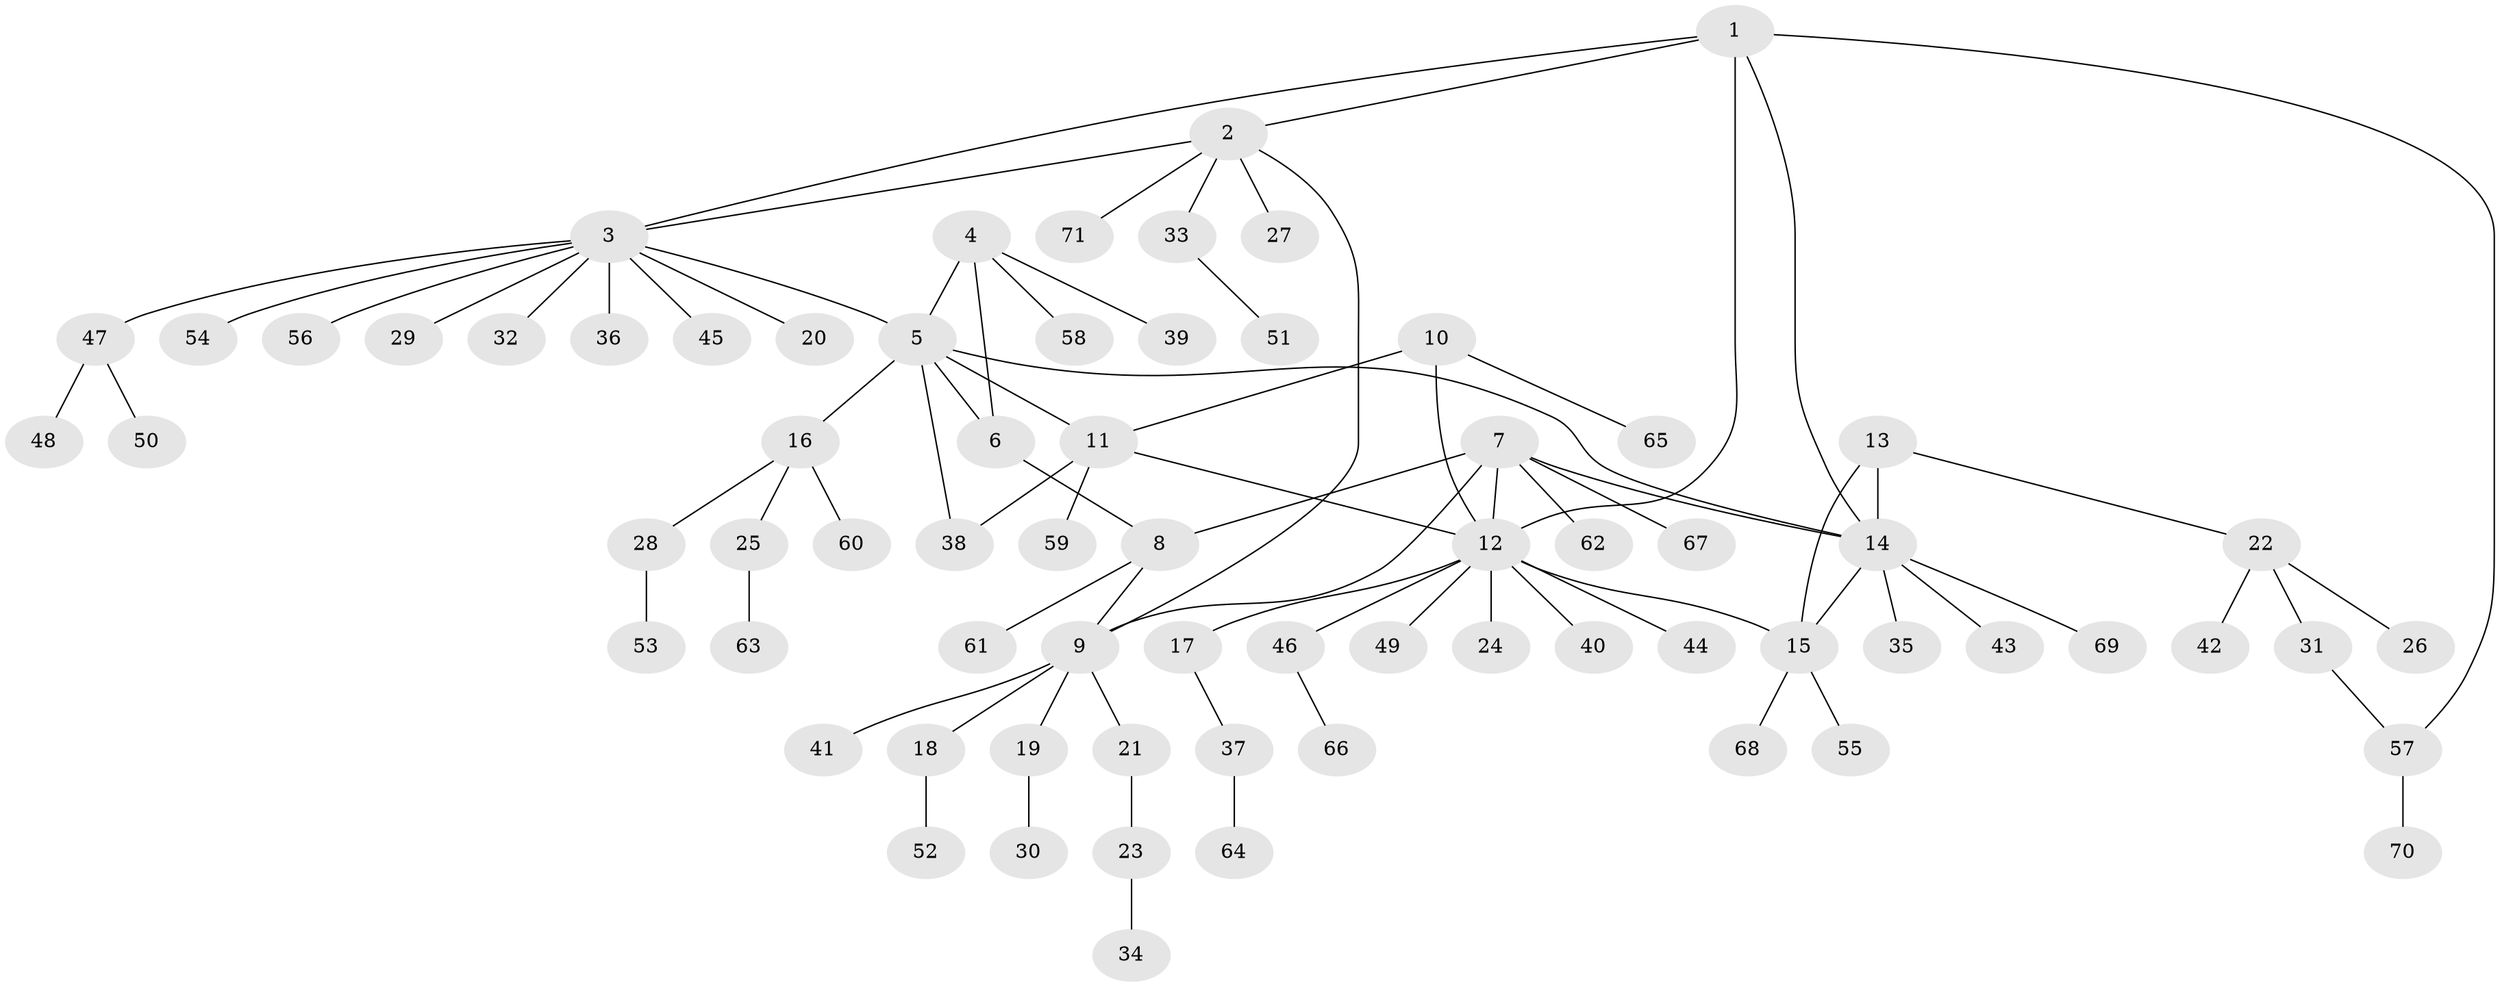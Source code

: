 // coarse degree distribution, {10: 0.061224489795918366, 11: 0.02040816326530612, 3: 0.12244897959183673, 6: 0.02040816326530612, 5: 0.04081632653061224, 2: 0.14285714285714285, 1: 0.5918367346938775}
// Generated by graph-tools (version 1.1) at 2025/52/02/27/25 19:52:16]
// undirected, 71 vertices, 83 edges
graph export_dot {
graph [start="1"]
  node [color=gray90,style=filled];
  1;
  2;
  3;
  4;
  5;
  6;
  7;
  8;
  9;
  10;
  11;
  12;
  13;
  14;
  15;
  16;
  17;
  18;
  19;
  20;
  21;
  22;
  23;
  24;
  25;
  26;
  27;
  28;
  29;
  30;
  31;
  32;
  33;
  34;
  35;
  36;
  37;
  38;
  39;
  40;
  41;
  42;
  43;
  44;
  45;
  46;
  47;
  48;
  49;
  50;
  51;
  52;
  53;
  54;
  55;
  56;
  57;
  58;
  59;
  60;
  61;
  62;
  63;
  64;
  65;
  66;
  67;
  68;
  69;
  70;
  71;
  1 -- 2;
  1 -- 3;
  1 -- 12;
  1 -- 14;
  1 -- 57;
  2 -- 3;
  2 -- 9;
  2 -- 27;
  2 -- 33;
  2 -- 71;
  3 -- 5;
  3 -- 20;
  3 -- 29;
  3 -- 32;
  3 -- 36;
  3 -- 45;
  3 -- 47;
  3 -- 54;
  3 -- 56;
  4 -- 5;
  4 -- 6;
  4 -- 39;
  4 -- 58;
  5 -- 6;
  5 -- 11;
  5 -- 14;
  5 -- 16;
  5 -- 38;
  6 -- 8;
  7 -- 8;
  7 -- 9;
  7 -- 12;
  7 -- 14;
  7 -- 62;
  7 -- 67;
  8 -- 9;
  8 -- 61;
  9 -- 18;
  9 -- 19;
  9 -- 21;
  9 -- 41;
  10 -- 11;
  10 -- 12;
  10 -- 65;
  11 -- 12;
  11 -- 38;
  11 -- 59;
  12 -- 15;
  12 -- 17;
  12 -- 24;
  12 -- 40;
  12 -- 44;
  12 -- 46;
  12 -- 49;
  13 -- 14;
  13 -- 15;
  13 -- 22;
  14 -- 15;
  14 -- 35;
  14 -- 43;
  14 -- 69;
  15 -- 55;
  15 -- 68;
  16 -- 25;
  16 -- 28;
  16 -- 60;
  17 -- 37;
  18 -- 52;
  19 -- 30;
  21 -- 23;
  22 -- 26;
  22 -- 31;
  22 -- 42;
  23 -- 34;
  25 -- 63;
  28 -- 53;
  31 -- 57;
  33 -- 51;
  37 -- 64;
  46 -- 66;
  47 -- 48;
  47 -- 50;
  57 -- 70;
}
